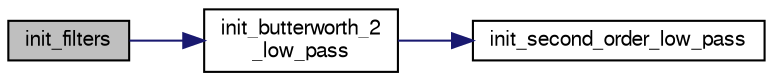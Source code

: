 digraph "init_filters"
{
  edge [fontname="FreeSans",fontsize="10",labelfontname="FreeSans",labelfontsize="10"];
  node [fontname="FreeSans",fontsize="10",shape=record];
  rankdir="LR";
  Node1 [label="init_filters",height=0.2,width=0.4,color="black", fillcolor="grey75", style="filled", fontcolor="black"];
  Node1 -> Node2 [color="midnightblue",fontsize="10",style="solid",fontname="FreeSans"];
  Node2 [label="init_butterworth_2\l_low_pass",height=0.2,width=0.4,color="black", fillcolor="white", style="filled",URL="$low__pass__filter_8h.html#a7745ad78cfe5224f6d9ebef0950d0610",tooltip="Init a second order Butterworth filter. "];
  Node2 -> Node3 [color="midnightblue",fontsize="10",style="solid",fontname="FreeSans"];
  Node3 [label="init_second_order_low_pass",height=0.2,width=0.4,color="black", fillcolor="white", style="filled",URL="$low__pass__filter_8h.html#a96c76dd5aaa4bc076a2ffc6fc7f1ae37",tooltip="Init second order low pass filter. "];
}
